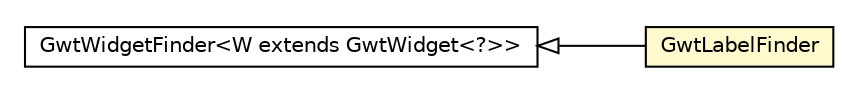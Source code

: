 #!/usr/local/bin/dot
#
# Class diagram 
# Generated by UMLGraph version R5_6-24-gf6e263 (http://www.umlgraph.org/)
#

digraph G {
	edge [fontname="Helvetica",fontsize=10,labelfontname="Helvetica",labelfontsize=10];
	node [fontname="Helvetica",fontsize=10,shape=plaintext];
	nodesep=0.25;
	ranksep=0.5;
	rankdir=LR;
	// org.senchalabs.gwt.gwtdriver.models.GwtWidgetFinder<W extends org.senchalabs.gwt.gwtdriver.models.GwtWidget<?>>
	c417 [label=<<table title="org.senchalabs.gwt.gwtdriver.models.GwtWidgetFinder" border="0" cellborder="1" cellspacing="0" cellpadding="2" port="p" href="./GwtWidgetFinder.html">
		<tr><td><table border="0" cellspacing="0" cellpadding="1">
<tr><td align="center" balign="center"> GwtWidgetFinder&lt;W extends GwtWidget&lt;?&gt;&gt; </td></tr>
		</table></td></tr>
		</table>>, URL="./GwtWidgetFinder.html", fontname="Helvetica", fontcolor="black", fontsize=10.0];
	// org.senchalabs.gwt.gwtdriver.models.GwtLabel.GwtLabelFinder
	c422 [label=<<table title="org.senchalabs.gwt.gwtdriver.models.GwtLabel.GwtLabelFinder" border="0" cellborder="1" cellspacing="0" cellpadding="2" port="p" bgcolor="lemonChiffon" href="./GwtLabel.GwtLabelFinder.html">
		<tr><td><table border="0" cellspacing="0" cellpadding="1">
<tr><td align="center" balign="center"> GwtLabelFinder </td></tr>
		</table></td></tr>
		</table>>, URL="./GwtLabel.GwtLabelFinder.html", fontname="Helvetica", fontcolor="black", fontsize=10.0];
	//org.senchalabs.gwt.gwtdriver.models.GwtLabel.GwtLabelFinder extends org.senchalabs.gwt.gwtdriver.models.GwtWidgetFinder<org.senchalabs.gwt.gwtdriver.models.GwtLabel>
	c417:p -> c422:p [dir=back,arrowtail=empty];
}


